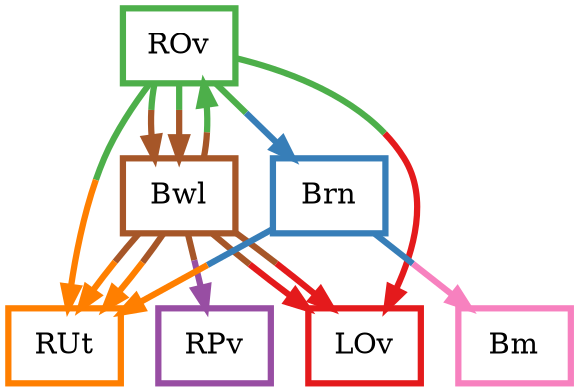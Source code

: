 digraph barS {
	{
		rank=same
	4 [shape=box,penwidth=3,colorscheme=set19,color=3,label="ROv"]
	}
	{
		rank=same
		6 [shape=box,penwidth=3,colorscheme=set19,color=5,label="RUt"]
		5 [shape=box,penwidth=3,colorscheme=set19,color=4,label="RPv"]
		3 [shape=box,penwidth=3,colorscheme=set19,color=1,label="LOv"]
		0 [shape=box,penwidth=3,colorscheme=set19,color=8,label="Bm"]
	}
	2 [shape=box,penwidth=3,colorscheme=set19,color=7,label="Bwl"]
	1 [shape=box,penwidth=3,colorscheme=set19,color=2,label="Brn"]
	4 -> 1 [penwidth=3,colorscheme=set19,color="3;0.5:2"]
	4 -> 2 [penwidth=3,colorscheme=set19,color="3;0.5:7"]
	4 -> 3 [penwidth=3,colorscheme=set19,color="3;0.5:1"]
	4 -> 2 [penwidth=3,colorscheme=set19,color="3;0.5:7"]
	4 -> 6 [penwidth=3,colorscheme=set19,color="3;0.5:5"]
	2 -> 3 [penwidth=3,colorscheme=set19,color="7;0.5:1"]
	2 -> 6 [penwidth=3,colorscheme=set19,color="7;0.5:5"]
	2 -> 4 [penwidth=3,colorscheme=set19,color="7;0.5:3"]
	2 -> 3 [penwidth=3,colorscheme=set19,color="7;0.5:1"]
	2 -> 5 [penwidth=3,colorscheme=set19,color="7;0.5:4"]
	2 -> 6 [penwidth=3,colorscheme=set19,color="7;0.5:5"]
	1 -> 0 [penwidth=3,colorscheme=set19,color="2;0.5:8"]
	1 -> 6 [penwidth=3,colorscheme=set19,color="2;0.5:5"]
}

